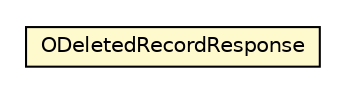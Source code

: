 #!/usr/local/bin/dot
#
# Class diagram 
# Generated by UMLGraph version R5_6-24-gf6e263 (http://www.umlgraph.org/)
#

digraph G {
	edge [fontname="Helvetica",fontsize=10,labelfontname="Helvetica",labelfontsize=10];
	node [fontname="Helvetica",fontsize=10,shape=plaintext];
	nodesep=0.25;
	ranksep=0.5;
	// com.orientechnologies.orient.client.remote.message.OCommit37Response.ODeletedRecordResponse
	c2180403 [label=<<table title="com.orientechnologies.orient.client.remote.message.OCommit37Response.ODeletedRecordResponse" border="0" cellborder="1" cellspacing="0" cellpadding="2" port="p" bgcolor="lemonChiffon" href="./OCommit37Response.ODeletedRecordResponse.html">
		<tr><td><table border="0" cellspacing="0" cellpadding="1">
<tr><td align="center" balign="center"> ODeletedRecordResponse </td></tr>
		</table></td></tr>
		</table>>, URL="./OCommit37Response.ODeletedRecordResponse.html", fontname="Helvetica", fontcolor="black", fontsize=10.0];
}

